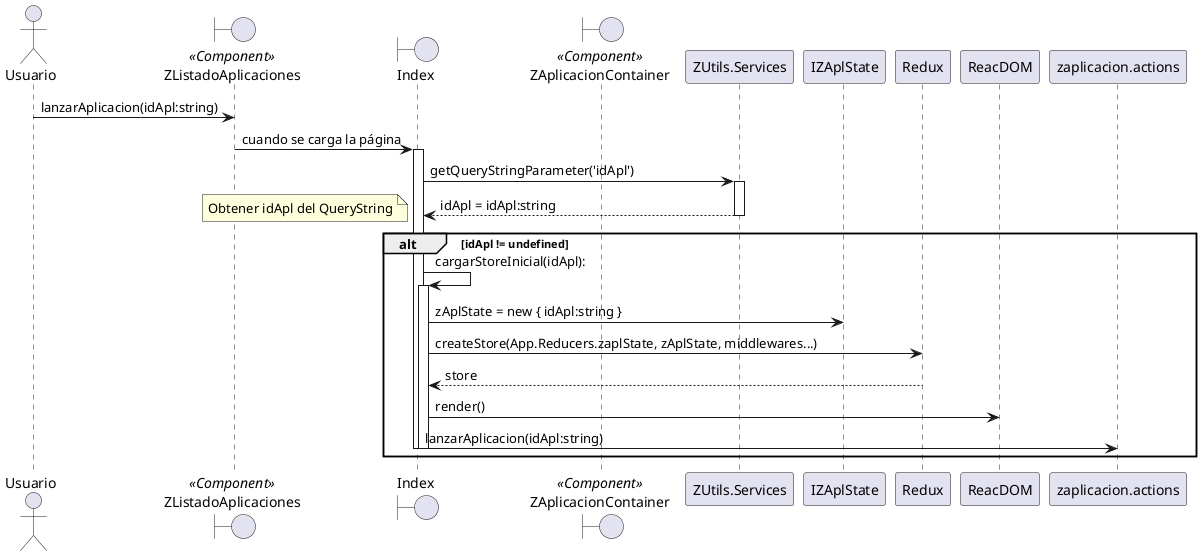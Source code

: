 @startuml

actor Usuario

boundary ZListadoAplicaciones <<Component>>
boundary Index
boundary ZAplicacionContainer <<Component>>

Usuario -> ZListadoAplicaciones: lanzarAplicacion(idApl:string)
ZListadoAplicaciones -> Index : cuando se carga la página
activate Index

Index -> ZUtils.Services : getQueryStringParameter('idApl')
activate ZUtils.Services
Index <-- ZUtils.Services: idApl = idApl:string
deactivate ZUtils.Services

alt idApl != undefined

note left: Obtener idApl del QueryString
Index -> Index:cargarStoreInicial(idApl):
activate Index
Index -> IZAplState : zAplState = new { idApl:string }
Index -> Redux: createStore(App.Reducers.zaplState, zAplState, middlewares...)
Index <-- Redux: store
Index -> ReacDOM: render()
Index -> zaplicacion.actions: lanzarAplicacion(idApl:string)

deactivate Index
deactivate Index
end

@enduml